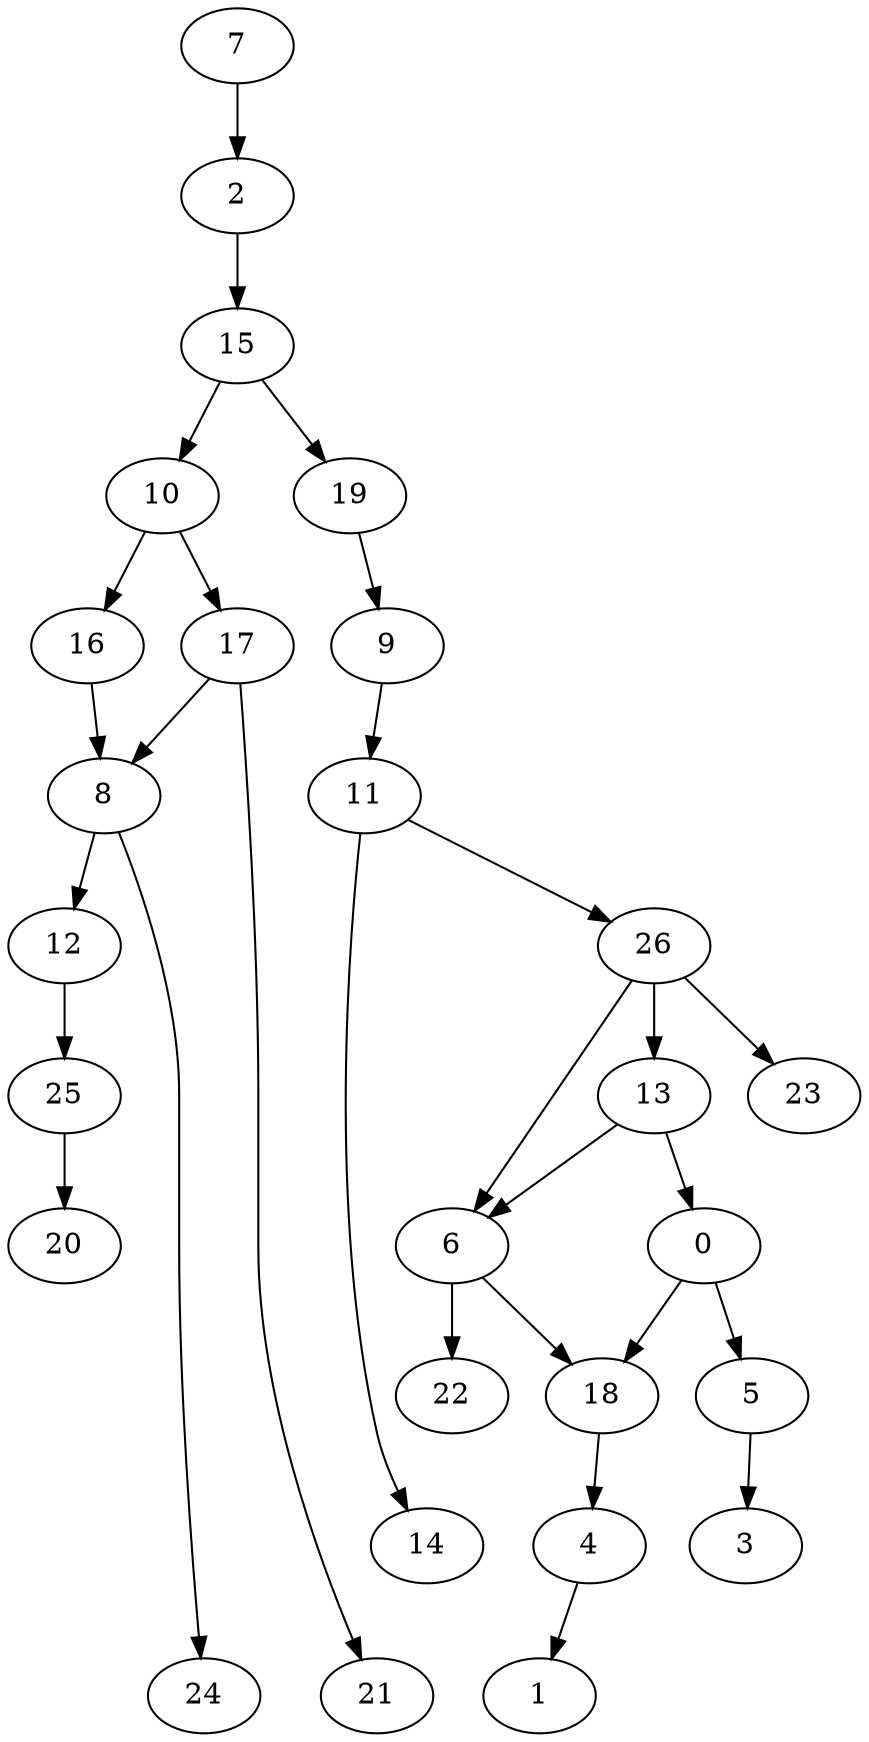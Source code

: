 digraph G {
    0;
    5;
    18;
    3;
    4;
    1;
    2;
    15;
    10;
    19;
    16;
    17;
    9;
    6;
    22;
    7;
    8;
    12;
    24;
    25;
    20;
    11;
    14;
    26;
    13;
    23;
    21;
    0 -> 5 [weight=0];
    0 -> 18 [weight=0];
    5 -> 3 [weight=0];
    18 -> 4 [weight=0];
    4 -> 1 [weight=0];
    2 -> 15 [weight=0];
    15 -> 10 [weight=0];
    15 -> 19 [weight=0];
    10 -> 16 [weight=0];
    10 -> 17 [weight=0];
    19 -> 9 [weight=0];
    16 -> 8 [weight=0];
    17 -> 8 [weight=0];
    17 -> 21 [weight=0];
    9 -> 11 [weight=0];
    6 -> 18 [weight=0];
    6 -> 22 [weight=1];
    7 -> 2 [weight=0];
    8 -> 12 [weight=0];
    8 -> 24 [weight=0];
    12 -> 25 [weight=0];
    25 -> 20 [weight=0];
    11 -> 14 [weight=0];
    11 -> 26 [weight=0];
    26 -> 6 [weight=0];
    26 -> 13 [weight=1];
    26 -> 23 [weight=0];
    13 -> 0 [weight=0];
    13 -> 6 [weight=0];
}
